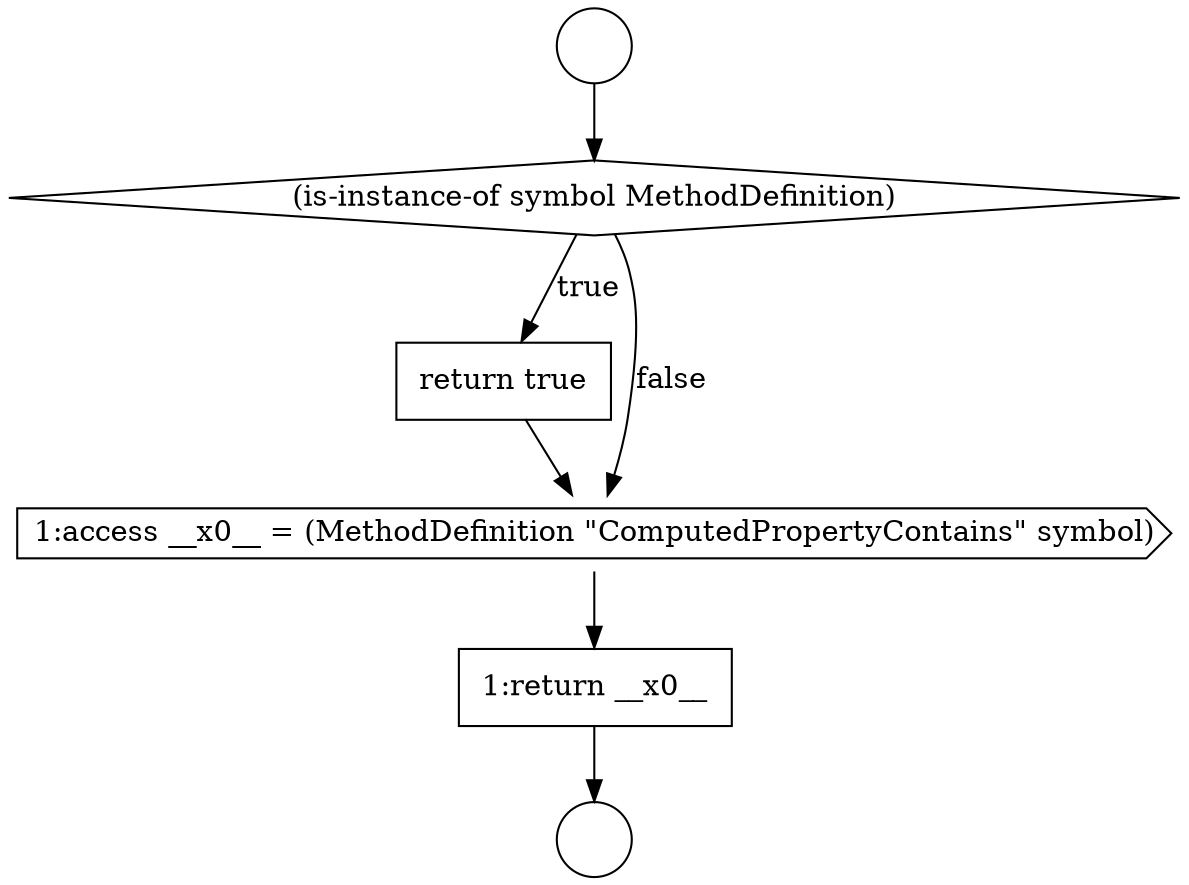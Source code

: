 digraph {
  node3429 [shape=none, margin=0, label=<<font color="black">
    <table border="0" cellborder="1" cellspacing="0" cellpadding="10">
      <tr><td align="left">return true</td></tr>
    </table>
  </font>> color="black" fillcolor="white" style=filled]
  node3431 [shape=none, margin=0, label=<<font color="black">
    <table border="0" cellborder="1" cellspacing="0" cellpadding="10">
      <tr><td align="left">1:return __x0__</td></tr>
    </table>
  </font>> color="black" fillcolor="white" style=filled]
  node3428 [shape=diamond, label=<<font color="black">(is-instance-of symbol MethodDefinition)</font>> color="black" fillcolor="white" style=filled]
  node3427 [shape=circle label=" " color="black" fillcolor="white" style=filled]
  node3430 [shape=cds, label=<<font color="black">1:access __x0__ = (MethodDefinition &quot;ComputedPropertyContains&quot; symbol)</font>> color="black" fillcolor="white" style=filled]
  node3426 [shape=circle label=" " color="black" fillcolor="white" style=filled]
  node3429 -> node3430 [ color="black"]
  node3430 -> node3431 [ color="black"]
  node3426 -> node3428 [ color="black"]
  node3428 -> node3429 [label=<<font color="black">true</font>> color="black"]
  node3428 -> node3430 [label=<<font color="black">false</font>> color="black"]
  node3431 -> node3427 [ color="black"]
}
